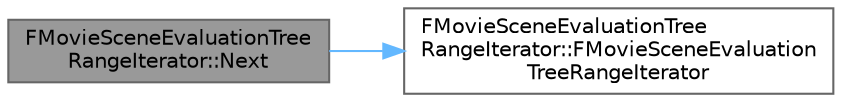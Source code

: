 digraph "FMovieSceneEvaluationTreeRangeIterator::Next"
{
 // INTERACTIVE_SVG=YES
 // LATEX_PDF_SIZE
  bgcolor="transparent";
  edge [fontname=Helvetica,fontsize=10,labelfontname=Helvetica,labelfontsize=10];
  node [fontname=Helvetica,fontsize=10,shape=box,height=0.2,width=0.4];
  rankdir="LR";
  Node1 [id="Node000001",label="FMovieSceneEvaluationTree\lRangeIterator::Next",height=0.2,width=0.4,color="gray40", fillcolor="grey60", style="filled", fontcolor="black",tooltip="Get an iterator pointing to the next range."];
  Node1 -> Node2 [id="edge1_Node000001_Node000002",color="steelblue1",style="solid",tooltip=" "];
  Node2 [id="Node000002",label="FMovieSceneEvaluationTree\lRangeIterator::FMovieSceneEvaluation\lTreeRangeIterator",height=0.2,width=0.4,color="grey40", fillcolor="white", style="filled",URL="$d1/d3c/structFMovieSceneEvaluationTreeRangeIterator.html#ac1187a2213005c4d0c5ec15e3bf6042e",tooltip="Iterate the tree from -infinity."];
}
